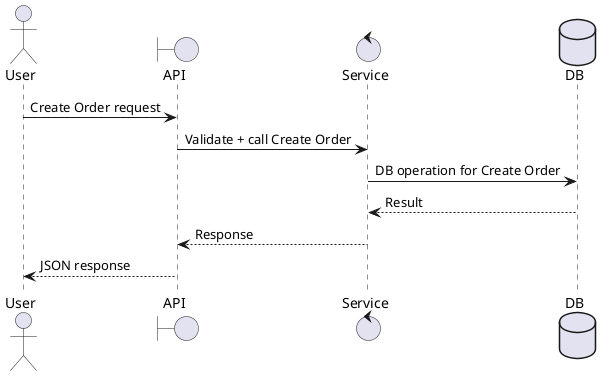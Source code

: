 @startuml
actor User as A
boundary API as B
control Service as S
database DB as D

A -> B: Create Order request
B -> S: Validate + call Create Order
S -> D: DB operation for Create Order
D --> S: Result
S --> B: Response
B --> A: JSON response
@enduml

